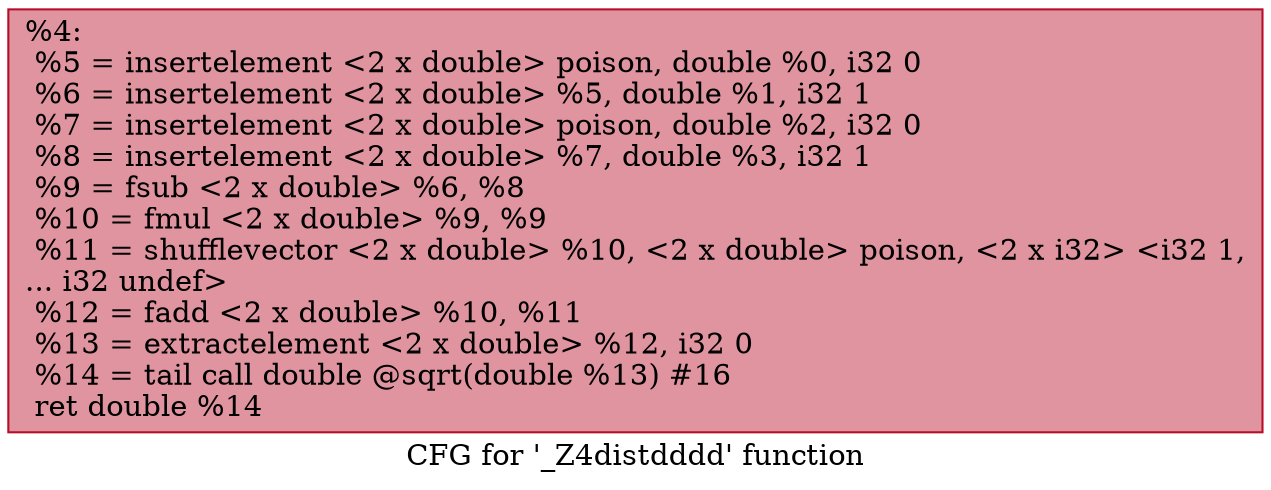 digraph "CFG for '_Z4distdddd' function" {
	label="CFG for '_Z4distdddd' function";

	Node0x55e2c5cd1cb0 [shape=record,color="#b70d28ff", style=filled, fillcolor="#b70d2870",label="{%4:\l  %5 = insertelement \<2 x double\> poison, double %0, i32 0\l  %6 = insertelement \<2 x double\> %5, double %1, i32 1\l  %7 = insertelement \<2 x double\> poison, double %2, i32 0\l  %8 = insertelement \<2 x double\> %7, double %3, i32 1\l  %9 = fsub \<2 x double\> %6, %8\l  %10 = fmul \<2 x double\> %9, %9\l  %11 = shufflevector \<2 x double\> %10, \<2 x double\> poison, \<2 x i32\> \<i32 1,\l... i32 undef\>\l  %12 = fadd \<2 x double\> %10, %11\l  %13 = extractelement \<2 x double\> %12, i32 0\l  %14 = tail call double @sqrt(double %13) #16\l  ret double %14\l}"];
}
